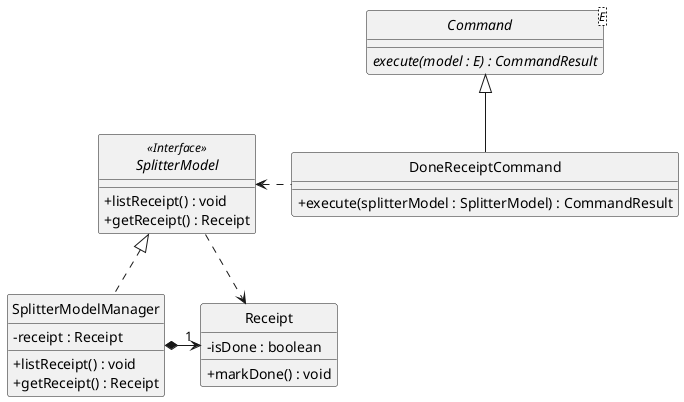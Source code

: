 @startuml
/' @author @sheexiong'/
/' Got inspiration and adapted
from https://github.com/AY1920S2-CS2103T-W12-1/main/blob/master/docs/images/DeliveredClassDiagram.png '/

skinparam backgroundColor #ffffff
skinparam classAttributeIconSize 0
hide circle


abstract class Command<E> {
    {abstract} execute(model : E) : CommandResult
}

class DoneReceiptCommand extends Command {
    /' Methods '/
    + execute(splitterModel : SplitterModel) : CommandResult
}

interface SplitterModel <<Interface>> {
    + listReceipt() : void
    + getReceipt() : Receipt
}

class SplitterModelManager implements SplitterModel {
    /' Fields '/
    - receipt : Receipt

    /' Methods '/
    + listReceipt() : void
    + getReceipt() : Receipt
}

class Receipt {
    /' Fields '/
    - isDone : boolean

    /' Methods '/
    + markDone() : void
}


DoneReceiptCommand .left.> SplitterModel
SplitterModelManager *-right->"1" Receipt
SplitterModel ..> Receipt

@enduml
